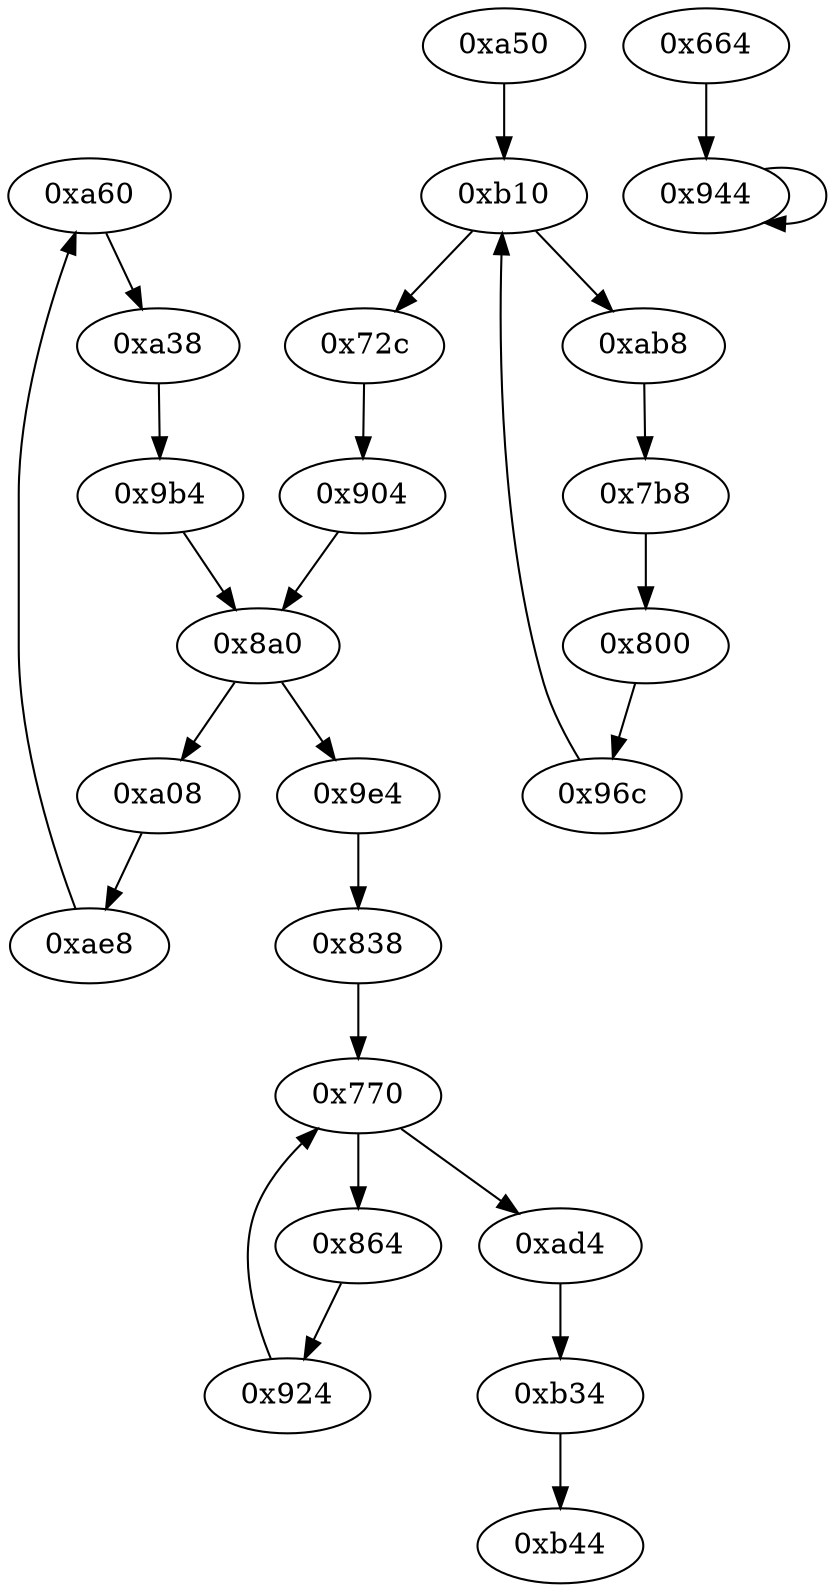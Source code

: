 digraph "" {
	graph ["edge"="{}",
		file="/Users/mark/Documents//论文//第二篇论文//2018-08-24交论文后的备份/2019/CFG/basic-algorithms/insertionsort/1636_recovered.dot",
		"graph"="{u'file': u'/Users/mark/Documents//\u8bba\u6587//\u7b2c\u4e8c\u7bc7\u8bba\u6587//2018-08-24\u4ea4\u8bba\u6587\u540e\u7684\u5907\u4efd/\
2019/CFG/basic-algorithms/insertionsort/1636_recovered.dot'}",
		"node"="{u'opcode': u''}"
	];
	"0xa60"	 [opcode="[u'str', u'mov', u'mov', u'mov', u'mov', u'ldr', u'ldr', u'str', u'ldr', u'ldr', u'ldr', u'ldr', u'ldr', u'cmp', u'mov', u'mov', \
u'mov', u'mov', u'mov', u'cmp', u'mov', u'b']"];
	"0xa38"	 [opcode="[u'ldr', u'ldr', u'add', u'str', u'ldr', u'b']"];
	"0xa60" -> "0xa38" [key=0];
"0xab8" [opcode="[u'ldr', u'ldr', u'ldr', u'ldrb', u'str', u'ldr', u'b']"];
"0x7b8" [opcode="[u'ldr', u'ldr', u'add', u'str', u'ldr', u'b']"];
"0xab8" -> "0x7b8" [key=0];
"0xa08" [opcode="[u'ldr', u'ldr', u'str', u'ldr', u'sub', u'str', u'ldr', u'b']"];
"0xae8" [opcode="[u'ldr', u'mov', u'b']"];
"0xa08" -> "0xae8" [key=0];
"0x9b4" [opcode="[u'ldr', u'add']"];
"0x8a0" [opcode="[u'ldr', u'str', u'ldr', u'ldr', u'ldr']"];
"0x9b4" -> "0x8a0" [key=0];
"0x864" [opcode="[u'ldr', u'ldr', u'ldr', u'bl', u'ldr', u'b']"];
"0x924" [opcode="[u'ldr', u'add']"];
"0x864" -> "0x924" [key=0];
"0x944" [opcode="[u'ldr', u'cmp', u'mov', u'b']"];
"0x944" -> "0x944" [key=0];
"0xb44" [opcode="[u'ldr', u'ldr', u'ldr', u'ldr', u'sub', u'ldr', u'sub', u'pop']"];
"0x770" [opcode="[u'ldr', u'str', u'ldr', u'ldr', u'ldr', u'b']"];
"0x924" -> "0x770" [key=0];
"0x800" [opcode="[u'ldr', u'add', u'str', u'ldr', u'b']"];
"0x96c" [opcode="[u'ldr', u'b']"];
"0x800" -> "0x96c" [key=0];
"0x904" [opcode="[u'mov', u'b']"];
"0x904" -> "0x8a0" [key=0];
"0xae8" -> "0xa60" [key=0];
"0x72c" [opcode="[u'ldr', u'b']"];
"0x72c" -> "0x904" [key=0];
"0x9e4" [opcode="[u'ldr', u'bl', u'ldr', u'b']"];
"0x838" [opcode="[u'mov', u'b']"];
"0x9e4" -> "0x838" [key=0];
"0xb34" [opcode="[u'mov']"];
"0xb34" -> "0xb44" [key=0];
"0xb10" [opcode="[u'ldr', u'str', u'ldr', u'ldr', u'ldr', u'ldr', u'cmp', u'mov', u'b']"];
"0xb10" -> "0xab8" [key=0];
"0xb10" -> "0x72c" [key=0];
"0xa50" [opcode="[u'mov']"];
"0xa50" -> "0xb10" [key=0];
"0x7b8" -> "0x800" [key=0];
"0xa38" -> "0x9b4" [key=0];
"0x8a0" -> "0xa08" [key=0];
"0x8a0" -> "0x9e4" [key=0];
"0x770" -> "0x864" [key=0];
"0xad4" [opcode="[u'ldr', u'ldr', u'b']"];
"0x770" -> "0xad4" [key=0];
"0x838" -> "0x770" [key=0];
"0x664" [opcode="[u'push', u'add', u'sub', u'str', u'ldr', u'cmp', u'add', u'ldr', u'ldr', u'str', u'ldr', u'ldr', u'str', u'ldr', u'ldr', u'ldr', \
u'ldr', u'ldr', u'mov', u'ldr', u'str', u'ldr', u'add', u'str', u'ldr', u'add', u'str', u'str', u'str', u'str', u'str', u'b']"];
"0x664" -> "0x944" [key=0];
"0x96c" -> "0xb10" [key=0];
"0xad4" -> "0xb34" [key=0];
}
